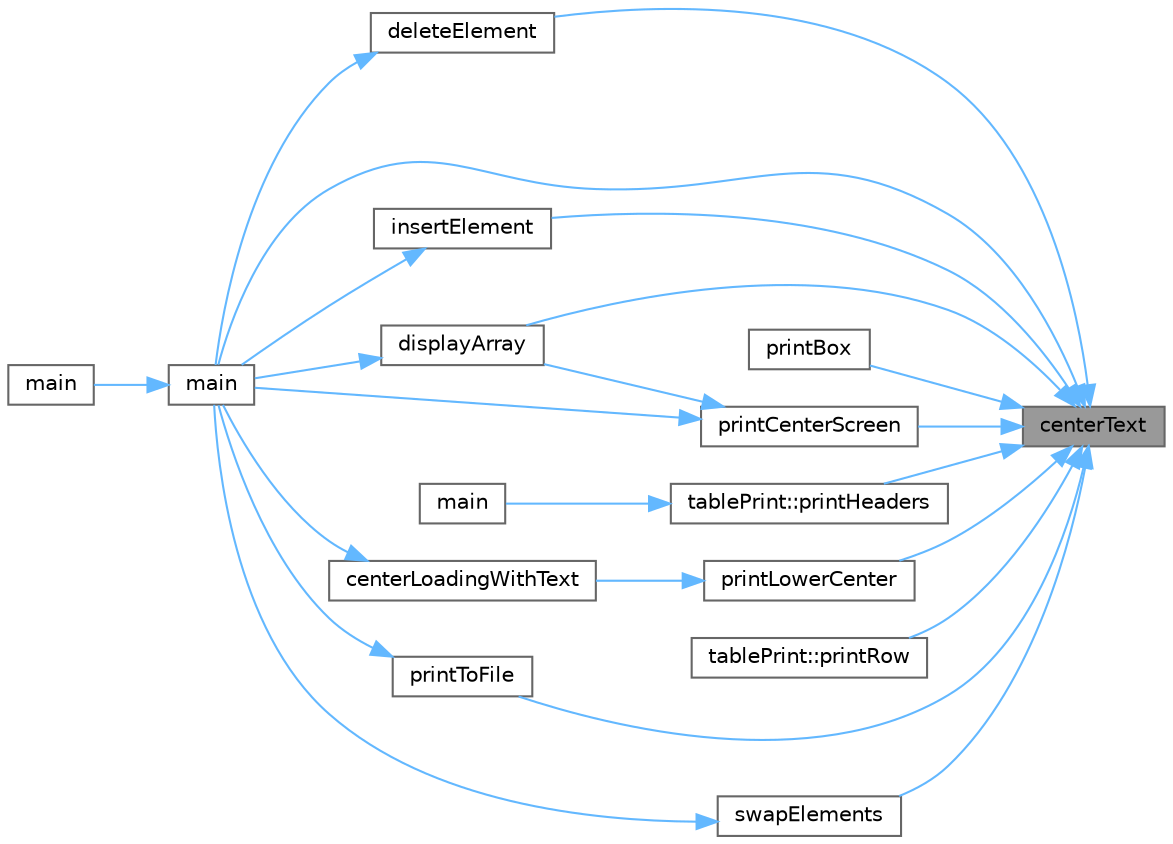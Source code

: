 digraph "centerText"
{
 // LATEX_PDF_SIZE
  bgcolor="transparent";
  edge [fontname=Helvetica,fontsize=10,labelfontname=Helvetica,labelfontsize=10];
  node [fontname=Helvetica,fontsize=10,shape=box,height=0.2,width=0.4];
  rankdir="RL";
  Node1 [id="Node000001",label="centerText",height=0.2,width=0.4,color="gray40", fillcolor="grey60", style="filled", fontcolor="black",tooltip=" "];
  Node1 -> Node2 [id="edge1_Node000001_Node000002",dir="back",color="steelblue1",style="solid",tooltip=" "];
  Node2 [id="Node000002",label="deleteElement",height=0.2,width=0.4,color="grey40", fillcolor="white", style="filled",URL="$alternative_8cpp.html#acc369601e2ff697e3e0c3af9077f91ff",tooltip="delete an element at a given position"];
  Node2 -> Node3 [id="edge2_Node000002_Node000003",dir="back",color="steelblue1",style="solid",tooltip=" "];
  Node3 [id="Node000003",label="main",height=0.2,width=0.4,color="grey40", fillcolor="white", style="filled",URL="$alternative_8cpp.html#ae66f6b31b5ad750f1fe042a706a4e3d4",tooltip=" "];
  Node3 -> Node4 [id="edge3_Node000003_Node000004",dir="back",color="steelblue1",style="solid",tooltip=" "];
  Node4 [id="Node000004",label="main",height=0.2,width=0.4,color="grey40", fillcolor="white", style="filled",URL="$main_8cpp.html#abf9e6b7e6f15df4b525a2e7705ba3089",tooltip=" "];
  Node1 -> Node5 [id="edge4_Node000001_Node000005",dir="back",color="steelblue1",style="solid",tooltip=" "];
  Node5 [id="Node000005",label="displayArray",height=0.2,width=0.4,color="grey40", fillcolor="white", style="filled",URL="$alternative_8cpp.html#aa85b538c6b430f28a30a213baf5087d9",tooltip="Display the array contents."];
  Node5 -> Node3 [id="edge5_Node000005_Node000003",dir="back",color="steelblue1",style="solid",tooltip=" "];
  Node1 -> Node6 [id="edge6_Node000001_Node000006",dir="back",color="steelblue1",style="solid",tooltip=" "];
  Node6 [id="Node000006",label="insertElement",height=0.2,width=0.4,color="grey40", fillcolor="white", style="filled",URL="$alternative_8cpp.html#aab382ddee73c6b98a146f3df5b13b4ad",tooltip="Insert an element at a given position."];
  Node6 -> Node3 [id="edge7_Node000006_Node000003",dir="back",color="steelblue1",style="solid",tooltip=" "];
  Node1 -> Node3 [id="edge8_Node000001_Node000003",dir="back",color="steelblue1",style="solid",tooltip=" "];
  Node1 -> Node7 [id="edge9_Node000001_Node000007",dir="back",color="steelblue1",style="solid",tooltip=" "];
  Node7 [id="Node000007",label="printBox",height=0.2,width=0.4,color="grey40", fillcolor="white", style="filled",URL="$consoleprint_8h.html#a815b41444e15ef6e9c4f4a30d549c7b6",tooltip="Print the text in the center horizontally and upper vertically of the terminal."];
  Node1 -> Node8 [id="edge10_Node000001_Node000008",dir="back",color="steelblue1",style="solid",tooltip=" "];
  Node8 [id="Node000008",label="printCenterScreen",height=0.2,width=0.4,color="grey40", fillcolor="white", style="filled",URL="$consoleprint_8h.html#a25532492afc1e7cd67ad5fda5ccb5b9f",tooltip="Print the text in the center of the terminal."];
  Node8 -> Node5 [id="edge11_Node000008_Node000005",dir="back",color="steelblue1",style="solid",tooltip=" "];
  Node8 -> Node3 [id="edge12_Node000008_Node000003",dir="back",color="steelblue1",style="solid",tooltip=" "];
  Node1 -> Node9 [id="edge13_Node000001_Node000009",dir="back",color="steelblue1",style="solid",tooltip=" "];
  Node9 [id="Node000009",label="tablePrint::printHeaders",height=0.2,width=0.4,color="grey40", fillcolor="white", style="filled",URL="$classtable_print.html#a79126cbf307e97fa66e161f7e636b180",tooltip="Print the table headers."];
  Node9 -> Node10 [id="edge14_Node000009_Node000010",dir="back",color="steelblue1",style="solid",tooltip=" "];
  Node10 [id="Node000010",label="main",height=0.2,width=0.4,color="grey40", fillcolor="white", style="filled",URL="$test_8cpp.html#abf9e6b7e6f15df4b525a2e7705ba3089",tooltip=" "];
  Node1 -> Node11 [id="edge15_Node000001_Node000011",dir="back",color="steelblue1",style="solid",tooltip=" "];
  Node11 [id="Node000011",label="printLowerCenter",height=0.2,width=0.4,color="grey40", fillcolor="white", style="filled",URL="$consoleprint_8h.html#ae43d4d13aaaf43851bd601eed82fc95c",tooltip="Print the text in the center horizontally and lower vertically of the terminal."];
  Node11 -> Node12 [id="edge16_Node000011_Node000012",dir="back",color="steelblue1",style="solid",tooltip=" "];
  Node12 [id="Node000012",label="centerLoadingWithText",height=0.2,width=0.4,color="grey40", fillcolor="white", style="filled",URL="$alternative_8cpp.html#a64483af96ab551ae4f66d339789b3f74",tooltip="Center loading animation with text."];
  Node12 -> Node3 [id="edge17_Node000012_Node000003",dir="back",color="steelblue1",style="solid",tooltip=" "];
  Node1 -> Node13 [id="edge18_Node000001_Node000013",dir="back",color="steelblue1",style="solid",tooltip=" "];
  Node13 [id="Node000013",label="tablePrint::printRow",height=0.2,width=0.4,color="grey40", fillcolor="white", style="filled",URL="$classtable_print.html#a56e795514d792a5be0fcae6f5479ff9c",tooltip="Print the table rows."];
  Node1 -> Node14 [id="edge19_Node000001_Node000014",dir="back",color="steelblue1",style="solid",tooltip=" "];
  Node14 [id="Node000014",label="printToFile",height=0.2,width=0.4,color="grey40", fillcolor="white", style="filled",URL="$alternative_8cpp.html#a7a0b1a9f7391b4858a9dc52a23c5a276",tooltip="Print the array contents to a file."];
  Node14 -> Node3 [id="edge20_Node000014_Node000003",dir="back",color="steelblue1",style="solid",tooltip=" "];
  Node1 -> Node15 [id="edge21_Node000001_Node000015",dir="back",color="steelblue1",style="solid",tooltip=" "];
  Node15 [id="Node000015",label="swapElements",height=0.2,width=0.4,color="grey40", fillcolor="white", style="filled",URL="$alternative_8cpp.html#a9d467e51f99d5f359d7c4220801c575d",tooltip="swap two elements at given positions"];
  Node15 -> Node3 [id="edge22_Node000015_Node000003",dir="back",color="steelblue1",style="solid",tooltip=" "];
}
